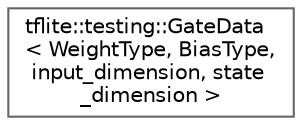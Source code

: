 digraph "Graphical Class Hierarchy"
{
 // LATEX_PDF_SIZE
  bgcolor="transparent";
  edge [fontname=Helvetica,fontsize=10,labelfontname=Helvetica,labelfontsize=10];
  node [fontname=Helvetica,fontsize=10,shape=box,height=0.2,width=0.4];
  rankdir="LR";
  Node0 [id="Node000000",label="tflite::testing::GateData\l\< WeightType, BiasType,\l input_dimension, state\l_dimension \>",height=0.2,width=0.4,color="grey40", fillcolor="white", style="filled",URL="$structtflite_1_1testing_1_1_gate_data.html",tooltip=" "];
}
